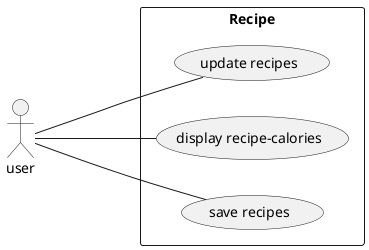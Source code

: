 @startuml
left to right direction
Rectangle Recipe {
usecase "display recipe-calories" as UC1
usecase "save recipes" as UC2
usecase "update recipes" as UC3
}
user --- UC1
user -- UC2
user - UC3
@enduml